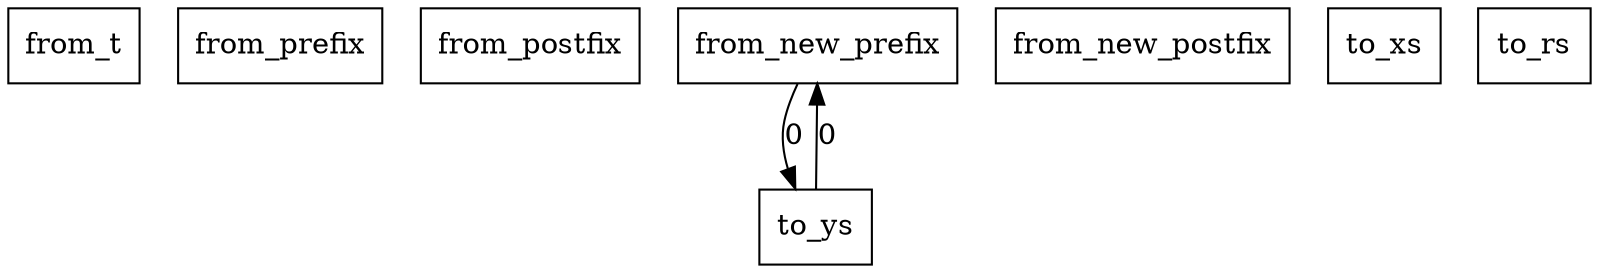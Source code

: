 digraph {
    graph [rankdir=TB
          ,bgcolor=transparent];
    node [shape=box
         ,fillcolor=white
         ,style=filled];
    0 [label=<from_t>];
    1 [label=<from_prefix>];
    2 [label=<from_postfix>];
    3 [label=<from_new_prefix>];
    4 [label=<from_new_postfix>];
    5 [label=<to_xs>];
    6 [label=<to_ys>];
    7 [label=<to_rs>];
    3 -> 6 [label=0];
    6 -> 3 [label=0];
}